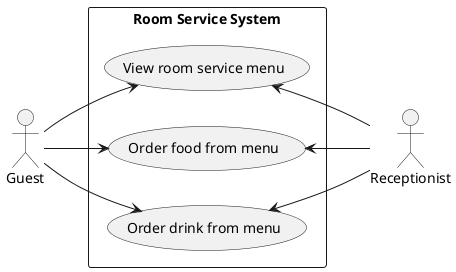 @startuml

left to right direction

actor Receptionist
actor Guest

rectangle "Room Service System" {
    (View room service menu) as (RSMenu)
    (Order food from menu) as (RSFood)
    (Order drink from menu) as (RSDrink)

    (RSMenu) <-- Receptionist
    (RSFood) <-- Receptionist
    (RSDrink) <-- Receptionist

    Guest --> (RSMenu)
    Guest --> (RSFood)
    Guest --> (RSDrink)
}

@enduml
